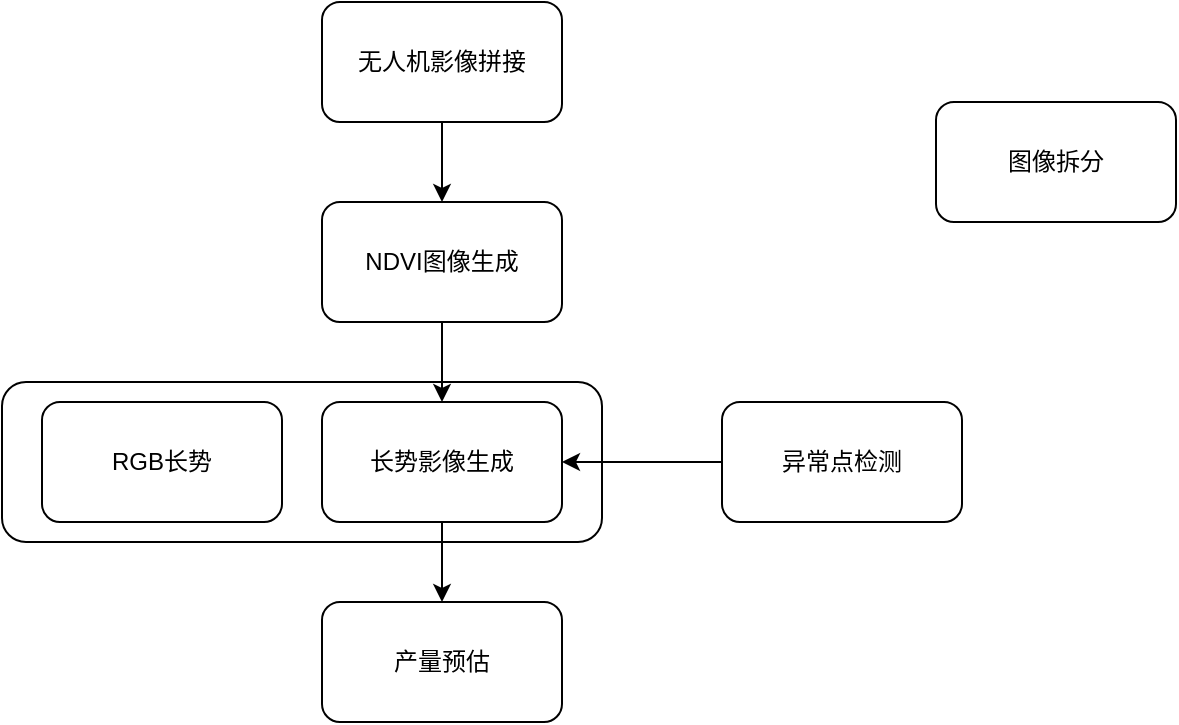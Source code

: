 <mxfile version="24.7.10">
  <diagram name="第 1 页" id="tcjfngW0dbOeDt48iCtw">
    <mxGraphModel dx="1049" dy="552" grid="1" gridSize="10" guides="1" tooltips="1" connect="1" arrows="1" fold="1" page="1" pageScale="1" pageWidth="827" pageHeight="1169" math="0" shadow="0">
      <root>
        <mxCell id="0" />
        <mxCell id="1" parent="0" />
        <mxCell id="nhjD9lwhtjzs_iJEXQcU-12" value="" style="rounded=1;whiteSpace=wrap;html=1;" vertex="1" parent="1">
          <mxGeometry x="240" y="310" width="300" height="80" as="geometry" />
        </mxCell>
        <mxCell id="nhjD9lwhtjzs_iJEXQcU-8" style="edgeStyle=orthogonalEdgeStyle;rounded=0;orthogonalLoop=1;jettySize=auto;html=1;exitX=0.5;exitY=1;exitDx=0;exitDy=0;entryX=0.5;entryY=0;entryDx=0;entryDy=0;" edge="1" parent="1" source="nhjD9lwhtjzs_iJEXQcU-1" target="nhjD9lwhtjzs_iJEXQcU-4">
          <mxGeometry relative="1" as="geometry" />
        </mxCell>
        <mxCell id="nhjD9lwhtjzs_iJEXQcU-1" value="无人机影像拼接" style="rounded=1;whiteSpace=wrap;html=1;" vertex="1" parent="1">
          <mxGeometry x="400" y="120" width="120" height="60" as="geometry" />
        </mxCell>
        <mxCell id="nhjD9lwhtjzs_iJEXQcU-2" value="RGB长势" style="rounded=1;whiteSpace=wrap;html=1;" vertex="1" parent="1">
          <mxGeometry x="260" y="320" width="120" height="60" as="geometry" />
        </mxCell>
        <mxCell id="nhjD9lwhtjzs_iJEXQcU-11" style="edgeStyle=orthogonalEdgeStyle;rounded=0;orthogonalLoop=1;jettySize=auto;html=1;exitX=0;exitY=0.5;exitDx=0;exitDy=0;entryX=1;entryY=0.5;entryDx=0;entryDy=0;" edge="1" parent="1" source="nhjD9lwhtjzs_iJEXQcU-3" target="nhjD9lwhtjzs_iJEXQcU-5">
          <mxGeometry relative="1" as="geometry" />
        </mxCell>
        <mxCell id="nhjD9lwhtjzs_iJEXQcU-3" value="异常点检测" style="rounded=1;whiteSpace=wrap;html=1;" vertex="1" parent="1">
          <mxGeometry x="600" y="320" width="120" height="60" as="geometry" />
        </mxCell>
        <mxCell id="nhjD9lwhtjzs_iJEXQcU-9" style="edgeStyle=orthogonalEdgeStyle;rounded=0;orthogonalLoop=1;jettySize=auto;html=1;exitX=0.5;exitY=1;exitDx=0;exitDy=0;entryX=0.5;entryY=0;entryDx=0;entryDy=0;" edge="1" parent="1" source="nhjD9lwhtjzs_iJEXQcU-4" target="nhjD9lwhtjzs_iJEXQcU-5">
          <mxGeometry relative="1" as="geometry" />
        </mxCell>
        <mxCell id="nhjD9lwhtjzs_iJEXQcU-4" value="NDVI图像生成" style="rounded=1;whiteSpace=wrap;html=1;" vertex="1" parent="1">
          <mxGeometry x="400" y="220" width="120" height="60" as="geometry" />
        </mxCell>
        <mxCell id="nhjD9lwhtjzs_iJEXQcU-10" style="edgeStyle=orthogonalEdgeStyle;rounded=0;orthogonalLoop=1;jettySize=auto;html=1;exitX=0.5;exitY=1;exitDx=0;exitDy=0;" edge="1" parent="1" source="nhjD9lwhtjzs_iJEXQcU-5" target="nhjD9lwhtjzs_iJEXQcU-6">
          <mxGeometry relative="1" as="geometry" />
        </mxCell>
        <mxCell id="nhjD9lwhtjzs_iJEXQcU-5" value="长势影像生成" style="rounded=1;whiteSpace=wrap;html=1;" vertex="1" parent="1">
          <mxGeometry x="400" y="320" width="120" height="60" as="geometry" />
        </mxCell>
        <mxCell id="nhjD9lwhtjzs_iJEXQcU-6" value="产量预估" style="rounded=1;whiteSpace=wrap;html=1;" vertex="1" parent="1">
          <mxGeometry x="400" y="420" width="120" height="60" as="geometry" />
        </mxCell>
        <mxCell id="nhjD9lwhtjzs_iJEXQcU-7" value="图像拆分" style="rounded=1;whiteSpace=wrap;html=1;" vertex="1" parent="1">
          <mxGeometry x="707" y="170" width="120" height="60" as="geometry" />
        </mxCell>
      </root>
    </mxGraphModel>
  </diagram>
</mxfile>
